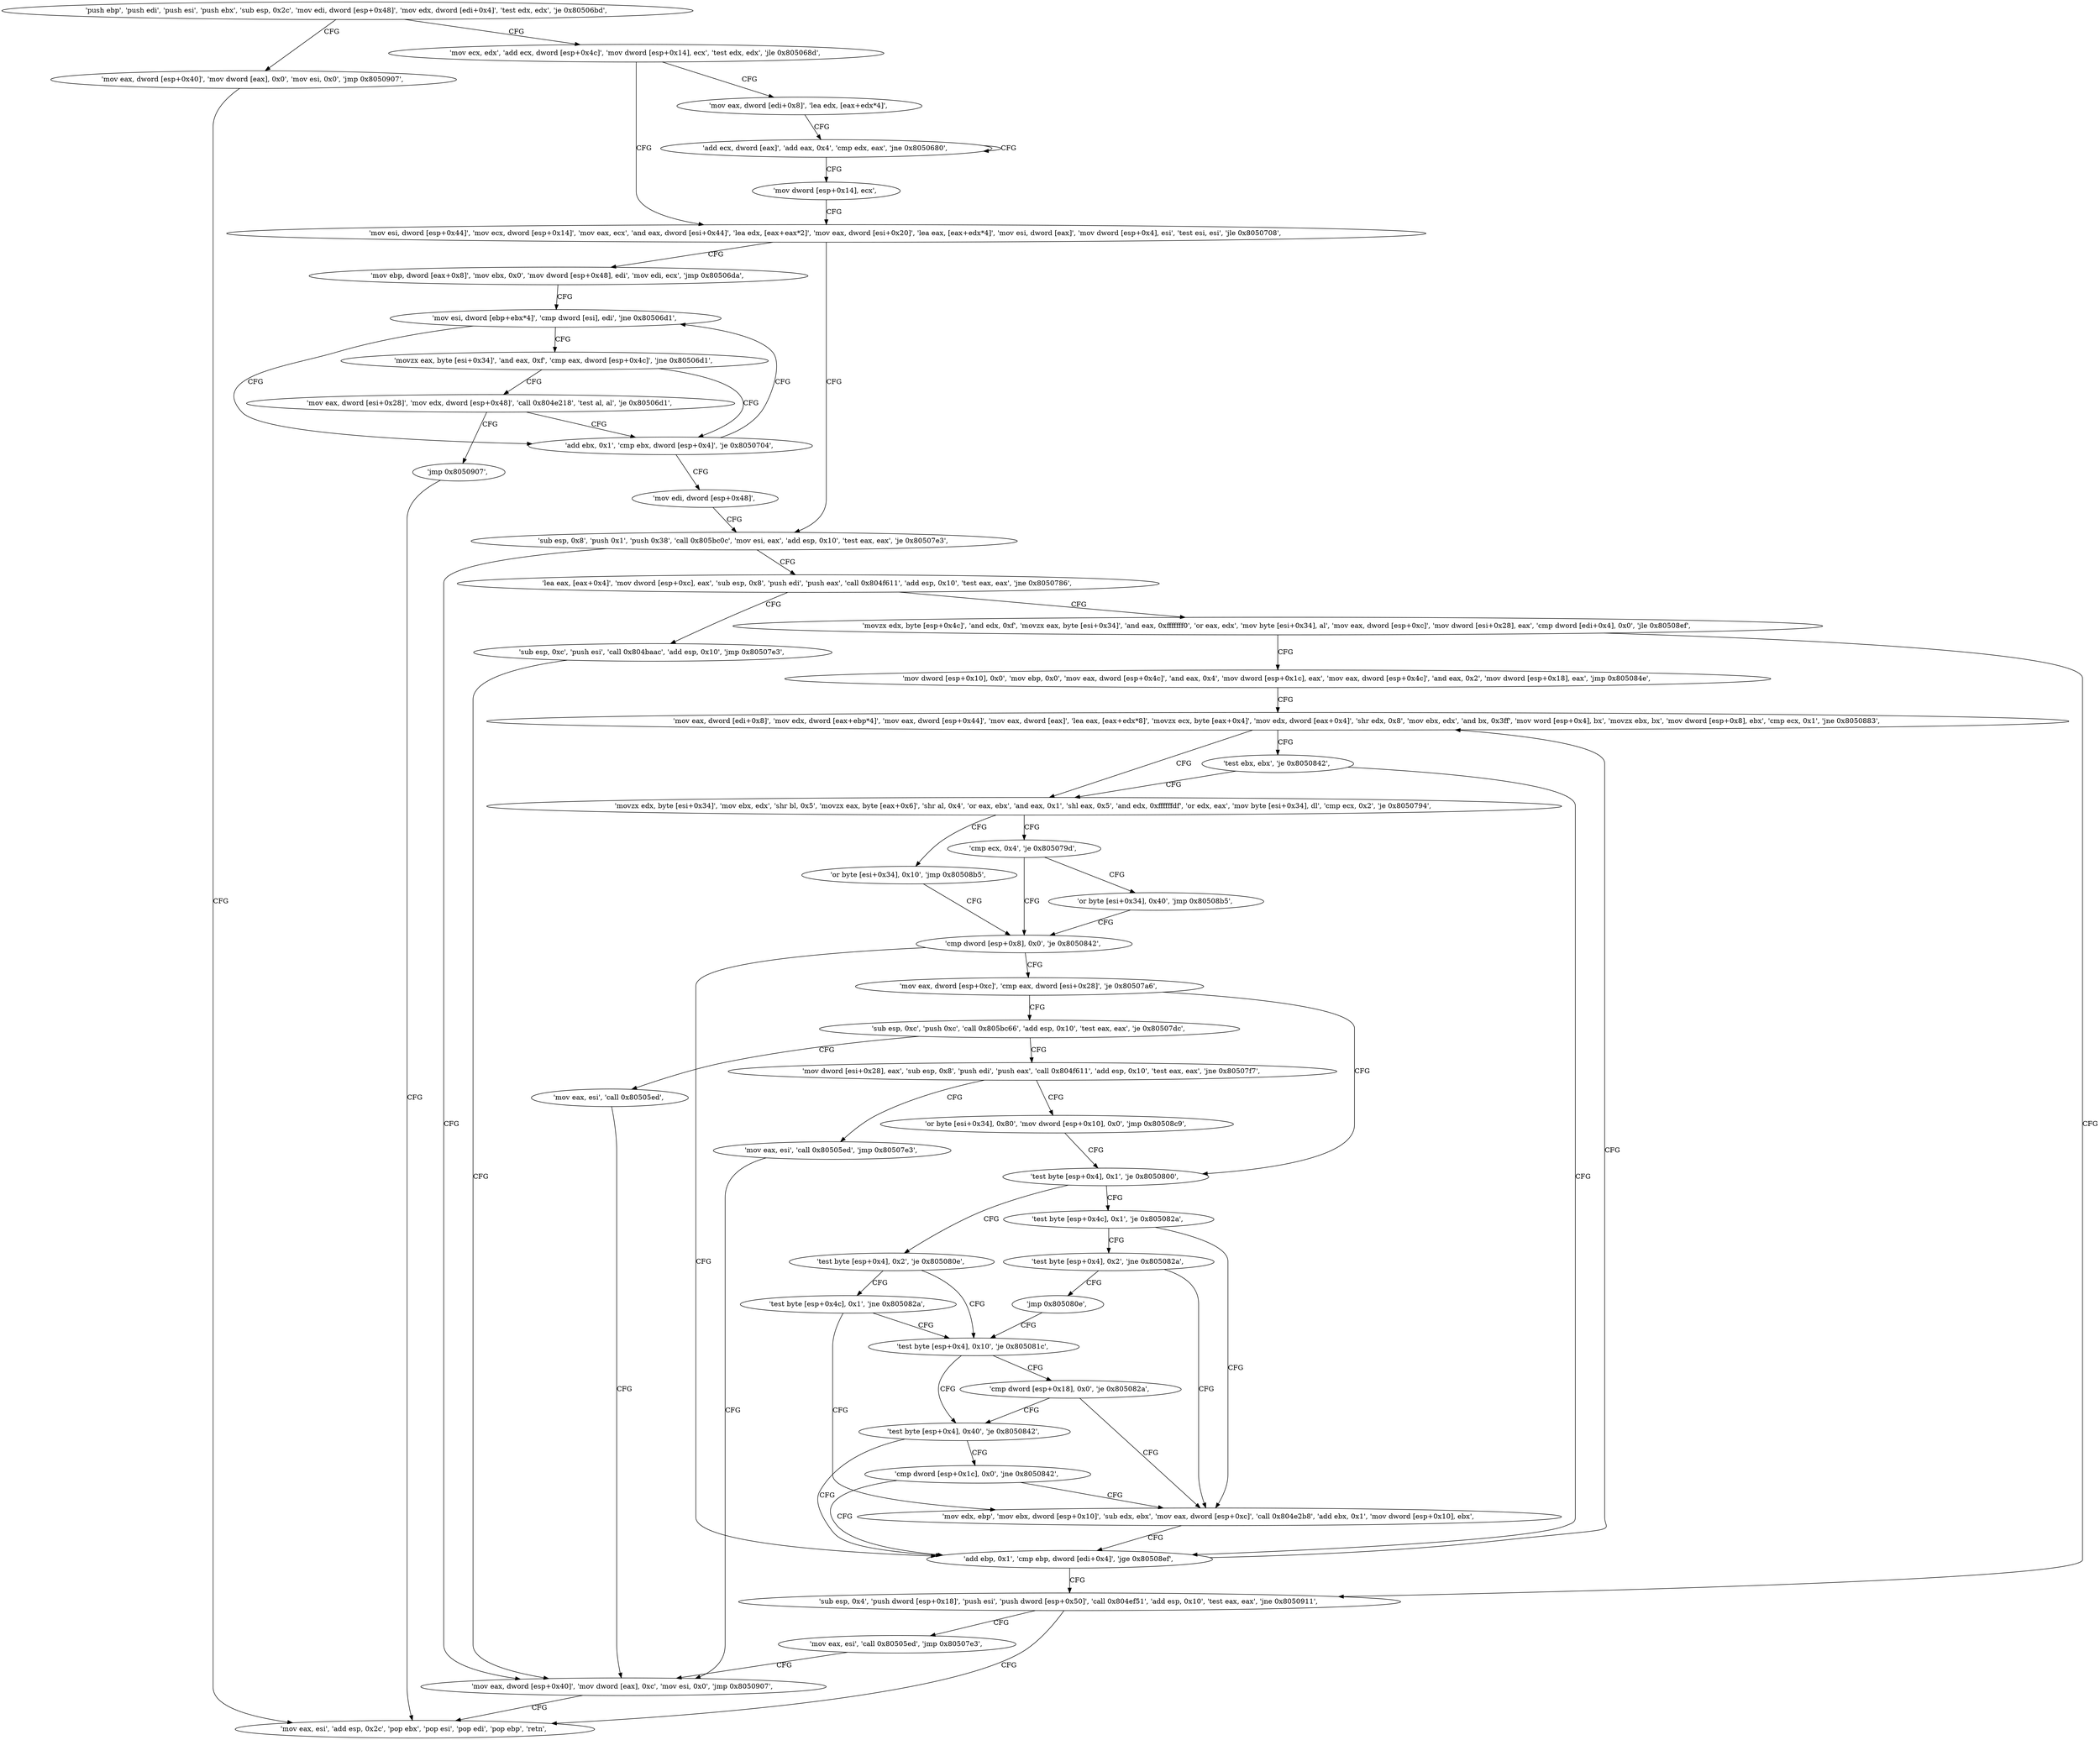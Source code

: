 digraph "func" {
"134547034" [label = "'push ebp', 'push edi', 'push esi', 'push ebx', 'sub esp, 0x2c', 'mov edi, dword [esp+0x48]', 'mov edx, dword [edi+0x4]', 'test edx, edx', 'je 0x80506bd', " ]
"134547133" [label = "'mov eax, dword [esp+0x40]', 'mov dword [eax], 0x0', 'mov esi, 0x0', 'jmp 0x8050907', " ]
"134547052" [label = "'mov ecx, edx', 'add ecx, dword [esp+0x4c]', 'mov dword [esp+0x14], ecx', 'test edx, edx', 'jle 0x805068d', " ]
"134547719" [label = "'mov eax, esi', 'add esp, 0x2c', 'pop ebx', 'pop esi', 'pop edi', 'pop ebp', 'retn', " ]
"134547085" [label = "'mov esi, dword [esp+0x44]', 'mov ecx, dword [esp+0x14]', 'mov eax, ecx', 'and eax, dword [esi+0x44]', 'lea edx, [eax+eax*2]', 'mov eax, dword [esi+0x20]', 'lea eax, [eax+edx*4]', 'mov esi, dword [eax]', 'mov dword [esp+0x4], esi', 'test esi, esi', 'jle 0x8050708', " ]
"134547066" [label = "'mov eax, dword [edi+0x8]', 'lea edx, [eax+edx*4]', " ]
"134547208" [label = "'sub esp, 0x8', 'push 0x1', 'push 0x38', 'call 0x805bc0c', 'mov esi, eax', 'add esp, 0x10', 'test eax, eax', 'je 0x80507e3', " ]
"134547117" [label = "'mov ebp, dword [eax+0x8]', 'mov ebx, 0x0', 'mov dword [esp+0x48], edi', 'mov edi, ecx', 'jmp 0x80506da', " ]
"134547072" [label = "'add ecx, dword [eax]', 'add eax, 0x4', 'cmp edx, eax', 'jne 0x8050680', " ]
"134547427" [label = "'mov eax, dword [esp+0x40]', 'mov dword [eax], 0xc', 'mov esi, 0x0', 'jmp 0x8050907', " ]
"134547233" [label = "'lea eax, [eax+0x4]', 'mov dword [esp+0xc], eax', 'sub esp, 0x8', 'push edi', 'push eax', 'call 0x804f611', 'add esp, 0x10', 'test eax, eax', 'jne 0x8050786', " ]
"134547162" [label = "'mov esi, dword [ebp+ebx*4]', 'cmp dword [esi], edi', 'jne 0x80506d1', " ]
"134547081" [label = "'mov dword [esp+0x14], ecx', " ]
"134547334" [label = "'sub esp, 0xc', 'push esi', 'call 0x804baac', 'add esp, 0x10', 'jmp 0x80507e3', " ]
"134547257" [label = "'movzx edx, byte [esp+0x4c]', 'and edx, 0xf', 'movzx eax, byte [esi+0x34]', 'and eax, 0xfffffff0', 'or eax, edx', 'mov byte [esi+0x34], al', 'mov eax, dword [esp+0xc]', 'mov dword [esi+0x28], eax', 'cmp dword [edi+0x4], 0x0', 'jle 0x80508ef', " ]
"134547153" [label = "'add ebx, 0x1', 'cmp ebx, dword [esp+0x4]', 'je 0x8050704', " ]
"134547170" [label = "'movzx eax, byte [esi+0x34]', 'and eax, 0xf', 'cmp eax, dword [esp+0x4c]', 'jne 0x80506d1', " ]
"134547695" [label = "'sub esp, 0x4', 'push dword [esp+0x18]', 'push esi', 'push dword [esp+0x50]', 'call 0x804ef51', 'add esp, 0x10', 'test eax, eax', 'jne 0x8050911', " ]
"134547294" [label = "'mov dword [esp+0x10], 0x0', 'mov ebp, 0x0', 'mov eax, dword [esp+0x4c]', 'and eax, 0x4', 'mov dword [esp+0x1c], eax', 'mov eax, dword [esp+0x4c]', 'and eax, 0x2', 'mov dword [esp+0x18], eax', 'jmp 0x805084e', " ]
"134547204" [label = "'mov edi, dword [esp+0x48]', " ]
"134547183" [label = "'mov eax, dword [esi+0x28]', 'mov edx, dword [esp+0x48]', 'call 0x804e218', 'test al, al', 'je 0x80506d1', " ]
"134547729" [label = "'mov eax, esi', 'call 0x80505ed', 'jmp 0x80507e3', " ]
"134547534" [label = "'mov eax, dword [edi+0x8]', 'mov edx, dword [eax+ebp*4]', 'mov eax, dword [esp+0x44]', 'mov eax, dword [eax]', 'lea eax, [eax+edx*8]', 'movzx ecx, byte [eax+0x4]', 'mov edx, dword [eax+0x4]', 'shr edx, 0x8', 'mov ebx, edx', 'and bx, 0x3ff', 'mov word [esp+0x4], bx', 'movzx ebx, bx', 'mov dword [esp+0x8], ebx', 'cmp ecx, 0x1', 'jne 0x8050883', " ]
"134547199" [label = "'jmp 0x8050907', " ]
"134547587" [label = "'movzx edx, byte [esi+0x34]', 'mov ebx, edx', 'shr bl, 0x5', 'movzx eax, byte [eax+0x6]', 'shr al, 0x4', 'or eax, ebx', 'and eax, 0x1', 'shl eax, 0x5', 'and edx, 0xffffffdf', 'or edx, eax', 'mov byte [esi+0x34], dl', 'cmp ecx, 0x2', 'je 0x8050794', " ]
"134547583" [label = "'test ebx, ebx', 'je 0x8050842', " ]
"134547348" [label = "'or byte [esi+0x34], 0x10', 'jmp 0x80508b5', " ]
"134547628" [label = "'cmp ecx, 0x4', 'je 0x805079d', " ]
"134547522" [label = "'add ebp, 0x1', 'cmp ebp, dword [edi+0x4]', 'jge 0x80508ef', " ]
"134547637" [label = "'cmp dword [esp+0x8], 0x0', 'je 0x8050842', " ]
"134547357" [label = "'or byte [esi+0x34], 0x40', 'jmp 0x80508b5', " ]
"134547644" [label = "'mov eax, dword [esp+0xc]', 'cmp eax, dword [esi+0x28]', 'je 0x80507a6', " ]
"134547366" [label = "'sub esp, 0xc', 'push 0xc', 'call 0x805bc66', 'add esp, 0x10', 'test eax, eax', 'je 0x80507dc', " ]
"134547657" [label = "'test byte [esp+0x4], 0x1', 'je 0x8050800', " ]
"134547420" [label = "'mov eax, esi', 'call 0x80505ed', " ]
"134547383" [label = "'mov dword [esi+0x28], eax', 'sub esp, 0x8', 'push edi', 'push eax', 'call 0x804f611', 'add esp, 0x10', 'test eax, eax', 'jne 0x80507f7', " ]
"134547456" [label = "'test byte [esp+0x4], 0x2', 'je 0x805080e', " ]
"134547668" [label = "'test byte [esp+0x4c], 0x1', 'je 0x805082a', " ]
"134547447" [label = "'mov eax, esi', 'call 0x80505ed', 'jmp 0x80507e3', " ]
"134547403" [label = "'or byte [esi+0x34], 0x80', 'mov dword [esp+0x10], 0x0', 'jmp 0x80508c9', " ]
"134547470" [label = "'test byte [esp+0x4], 0x10', 'je 0x805081c', " ]
"134547463" [label = "'test byte [esp+0x4c], 0x1', 'jne 0x805082a', " ]
"134547498" [label = "'mov edx, ebp', 'mov ebx, dword [esp+0x10]', 'sub edx, ebx', 'mov eax, dword [esp+0xc]', 'call 0x804e2b8', 'add ebx, 0x1', 'mov dword [esp+0x10], ebx', " ]
"134547679" [label = "'test byte [esp+0x4], 0x2', 'jne 0x805082a', " ]
"134547484" [label = "'test byte [esp+0x4], 0x40', 'je 0x8050842', " ]
"134547477" [label = "'cmp dword [esp+0x18], 0x0', 'je 0x805082a', " ]
"134547690" [label = "'jmp 0x805080e', " ]
"134547491" [label = "'cmp dword [esp+0x1c], 0x0', 'jne 0x8050842', " ]
"134547034" -> "134547133" [ label = "CFG" ]
"134547034" -> "134547052" [ label = "CFG" ]
"134547133" -> "134547719" [ label = "CFG" ]
"134547052" -> "134547085" [ label = "CFG" ]
"134547052" -> "134547066" [ label = "CFG" ]
"134547085" -> "134547208" [ label = "CFG" ]
"134547085" -> "134547117" [ label = "CFG" ]
"134547066" -> "134547072" [ label = "CFG" ]
"134547208" -> "134547427" [ label = "CFG" ]
"134547208" -> "134547233" [ label = "CFG" ]
"134547117" -> "134547162" [ label = "CFG" ]
"134547072" -> "134547072" [ label = "CFG" ]
"134547072" -> "134547081" [ label = "CFG" ]
"134547427" -> "134547719" [ label = "CFG" ]
"134547233" -> "134547334" [ label = "CFG" ]
"134547233" -> "134547257" [ label = "CFG" ]
"134547162" -> "134547153" [ label = "CFG" ]
"134547162" -> "134547170" [ label = "CFG" ]
"134547081" -> "134547085" [ label = "CFG" ]
"134547334" -> "134547427" [ label = "CFG" ]
"134547257" -> "134547695" [ label = "CFG" ]
"134547257" -> "134547294" [ label = "CFG" ]
"134547153" -> "134547204" [ label = "CFG" ]
"134547153" -> "134547162" [ label = "CFG" ]
"134547170" -> "134547153" [ label = "CFG" ]
"134547170" -> "134547183" [ label = "CFG" ]
"134547695" -> "134547729" [ label = "CFG" ]
"134547695" -> "134547719" [ label = "CFG" ]
"134547294" -> "134547534" [ label = "CFG" ]
"134547204" -> "134547208" [ label = "CFG" ]
"134547183" -> "134547153" [ label = "CFG" ]
"134547183" -> "134547199" [ label = "CFG" ]
"134547729" -> "134547427" [ label = "CFG" ]
"134547534" -> "134547587" [ label = "CFG" ]
"134547534" -> "134547583" [ label = "CFG" ]
"134547199" -> "134547719" [ label = "CFG" ]
"134547587" -> "134547348" [ label = "CFG" ]
"134547587" -> "134547628" [ label = "CFG" ]
"134547583" -> "134547522" [ label = "CFG" ]
"134547583" -> "134547587" [ label = "CFG" ]
"134547348" -> "134547637" [ label = "CFG" ]
"134547628" -> "134547357" [ label = "CFG" ]
"134547628" -> "134547637" [ label = "CFG" ]
"134547522" -> "134547695" [ label = "CFG" ]
"134547522" -> "134547534" [ label = "CFG" ]
"134547637" -> "134547522" [ label = "CFG" ]
"134547637" -> "134547644" [ label = "CFG" ]
"134547357" -> "134547637" [ label = "CFG" ]
"134547644" -> "134547366" [ label = "CFG" ]
"134547644" -> "134547657" [ label = "CFG" ]
"134547366" -> "134547420" [ label = "CFG" ]
"134547366" -> "134547383" [ label = "CFG" ]
"134547657" -> "134547456" [ label = "CFG" ]
"134547657" -> "134547668" [ label = "CFG" ]
"134547420" -> "134547427" [ label = "CFG" ]
"134547383" -> "134547447" [ label = "CFG" ]
"134547383" -> "134547403" [ label = "CFG" ]
"134547456" -> "134547470" [ label = "CFG" ]
"134547456" -> "134547463" [ label = "CFG" ]
"134547668" -> "134547498" [ label = "CFG" ]
"134547668" -> "134547679" [ label = "CFG" ]
"134547447" -> "134547427" [ label = "CFG" ]
"134547403" -> "134547657" [ label = "CFG" ]
"134547470" -> "134547484" [ label = "CFG" ]
"134547470" -> "134547477" [ label = "CFG" ]
"134547463" -> "134547498" [ label = "CFG" ]
"134547463" -> "134547470" [ label = "CFG" ]
"134547498" -> "134547522" [ label = "CFG" ]
"134547679" -> "134547498" [ label = "CFG" ]
"134547679" -> "134547690" [ label = "CFG" ]
"134547484" -> "134547522" [ label = "CFG" ]
"134547484" -> "134547491" [ label = "CFG" ]
"134547477" -> "134547498" [ label = "CFG" ]
"134547477" -> "134547484" [ label = "CFG" ]
"134547690" -> "134547470" [ label = "CFG" ]
"134547491" -> "134547522" [ label = "CFG" ]
"134547491" -> "134547498" [ label = "CFG" ]
}
